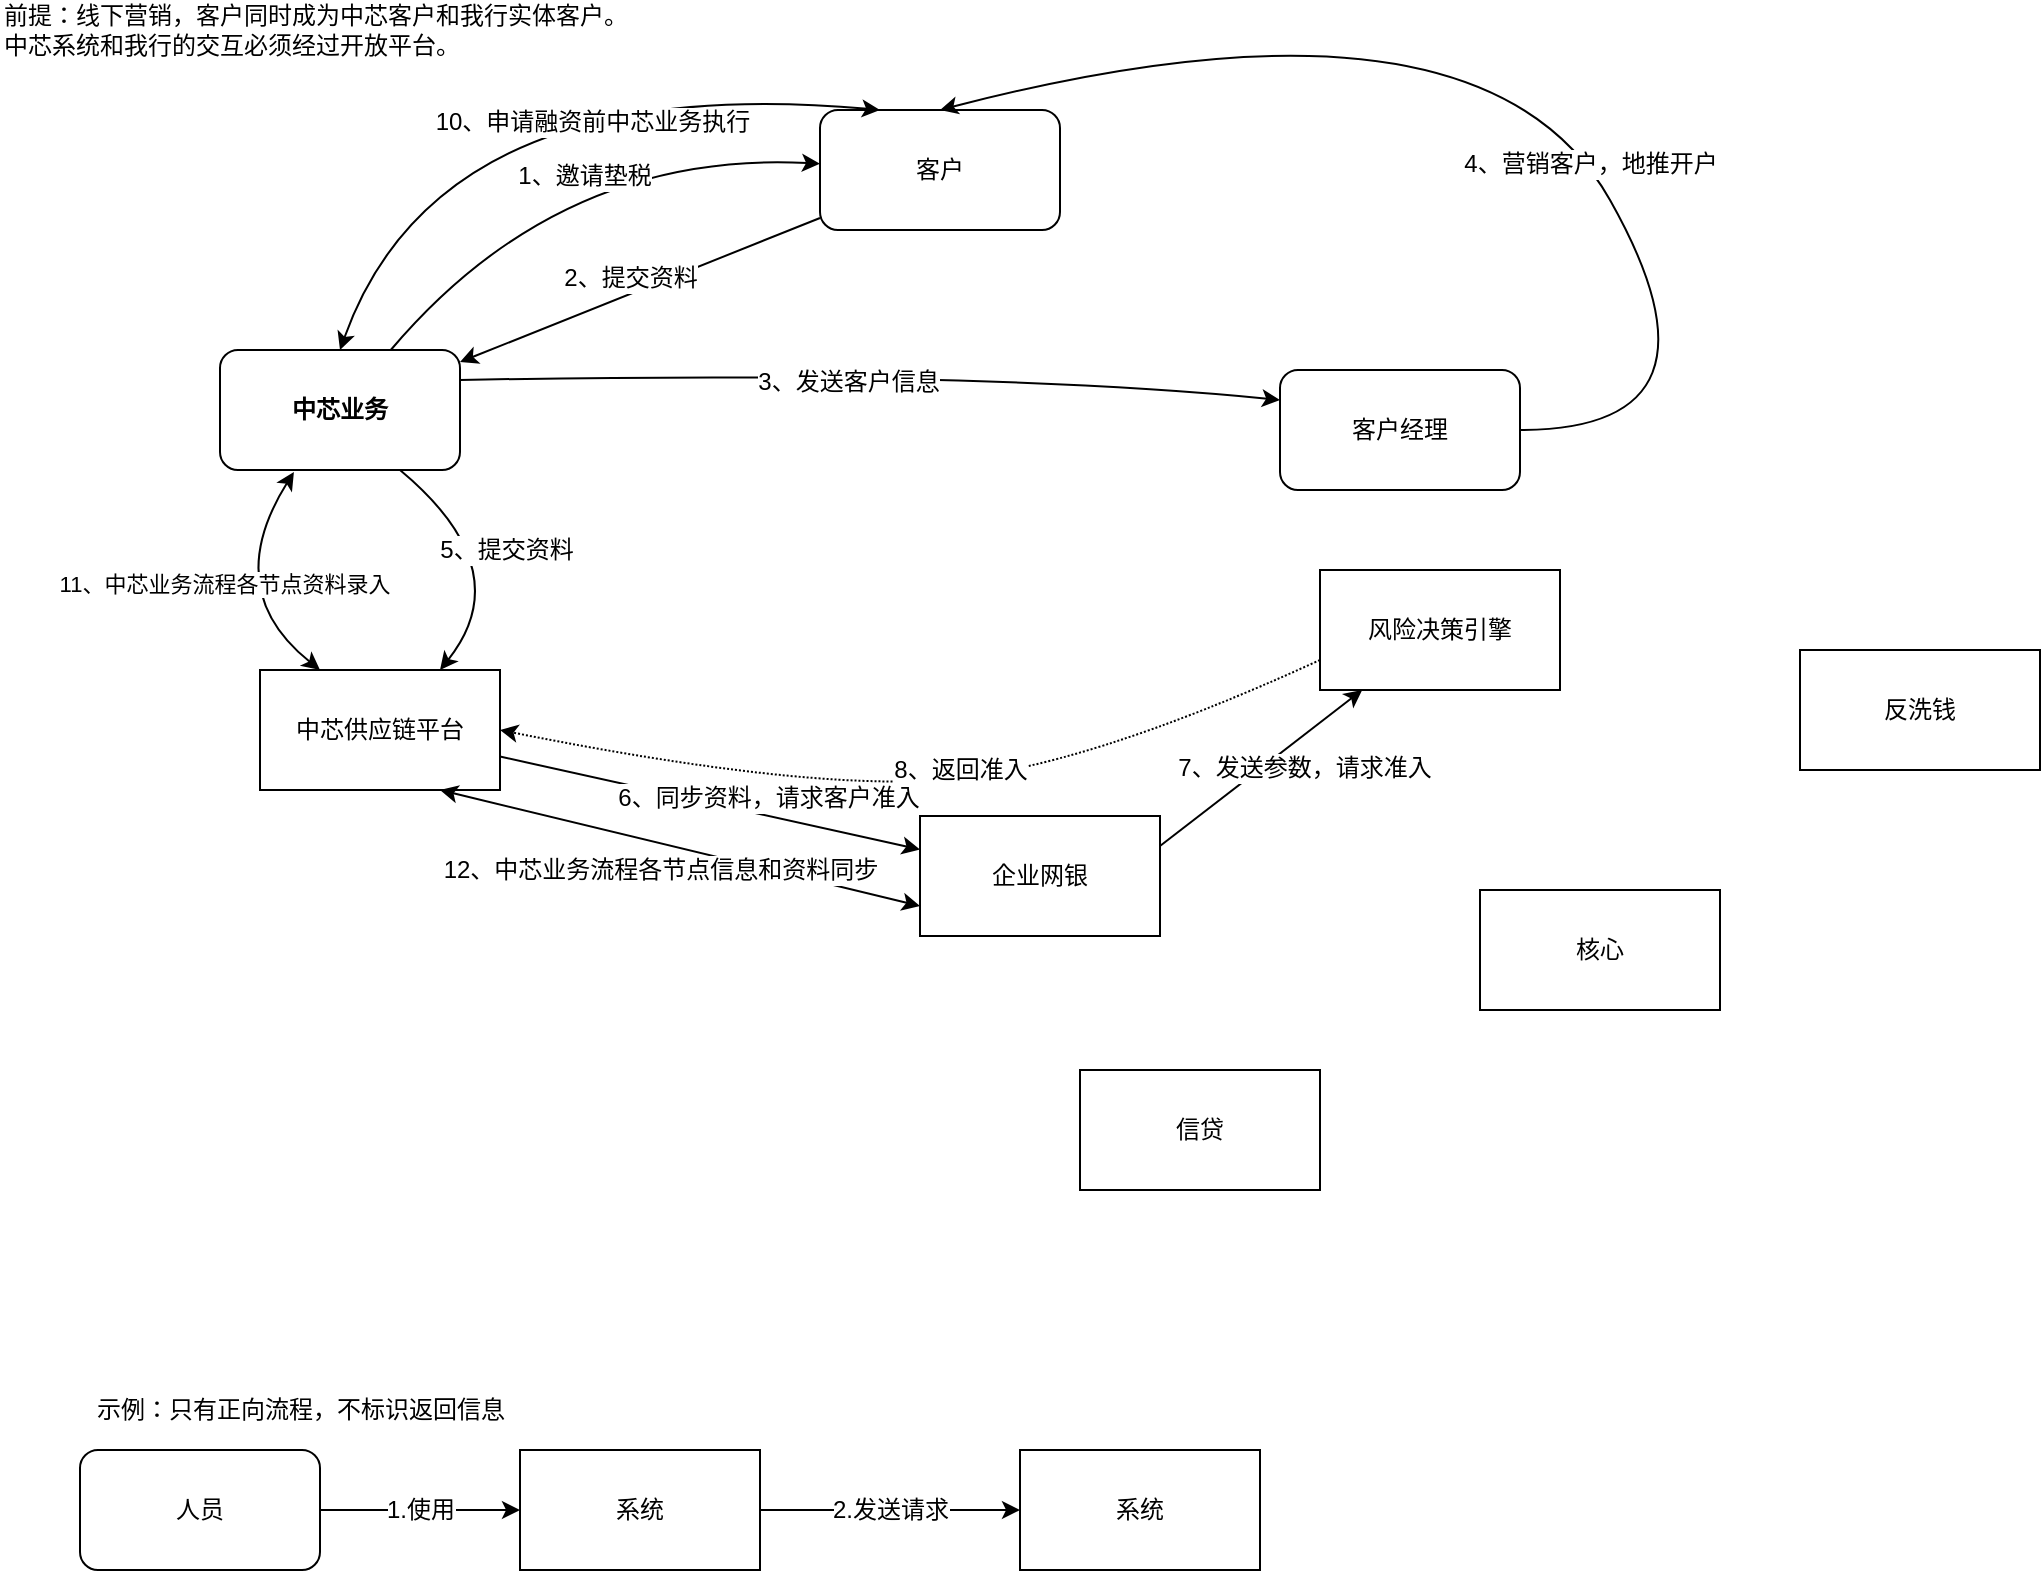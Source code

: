 <mxfile version="10.4.9" type="github"><diagram id="aRjuuvsSoChFvnb6_BR_" name="总体流程"><mxGraphModel dx="918" dy="664" grid="1" gridSize="10" guides="1" tooltips="1" connect="1" arrows="1" fold="1" page="1" pageScale="1" pageWidth="1169" pageHeight="827" math="0" shadow="0"><root><mxCell id="NMlYcJ3J9GoOxHMXc6hC-0"/><mxCell id="NMlYcJ3J9GoOxHMXc6hC-1" parent="NMlYcJ3J9GoOxHMXc6hC-0"/><mxCell id="avCGEmJyMW2alNWUHUKq-0" value="&lt;b&gt;中芯业务&lt;/b&gt;" style="rounded=1;whiteSpace=wrap;html=1;" parent="NMlYcJ3J9GoOxHMXc6hC-1" vertex="1"><mxGeometry x="130" y="180" width="120" height="60" as="geometry"/></mxCell><mxCell id="avCGEmJyMW2alNWUHUKq-1" value="客户" style="rounded=1;whiteSpace=wrap;html=1;" parent="NMlYcJ3J9GoOxHMXc6hC-1" vertex="1"><mxGeometry x="430" y="60" width="120" height="60" as="geometry"/></mxCell><mxCell id="avCGEmJyMW2alNWUHUKq-3" value="人员" style="rounded=1;whiteSpace=wrap;html=1;" parent="NMlYcJ3J9GoOxHMXc6hC-1" vertex="1"><mxGeometry x="60" y="730" width="120" height="60" as="geometry"/></mxCell><mxCell id="avCGEmJyMW2alNWUHUKq-9" value="" style="edgeStyle=orthogonalEdgeStyle;rounded=0;orthogonalLoop=1;jettySize=auto;html=1;" parent="NMlYcJ3J9GoOxHMXc6hC-1" source="avCGEmJyMW2alNWUHUKq-4" target="avCGEmJyMW2alNWUHUKq-8" edge="1"><mxGeometry relative="1" as="geometry"/></mxCell><mxCell id="avCGEmJyMW2alNWUHUKq-10" value="2.发送请求&lt;br&gt;" style="text;html=1;resizable=0;points=[];align=center;verticalAlign=middle;labelBackgroundColor=#ffffff;" parent="avCGEmJyMW2alNWUHUKq-9" vertex="1" connectable="0"><mxGeometry x="-0.25" y="1" relative="1" as="geometry"><mxPoint x="16" y="1" as="offset"/></mxGeometry></mxCell><mxCell id="avCGEmJyMW2alNWUHUKq-4" value="系统" style="rounded=0;whiteSpace=wrap;html=1;" parent="NMlYcJ3J9GoOxHMXc6hC-1" vertex="1"><mxGeometry x="280" y="730" width="120" height="60" as="geometry"/></mxCell><mxCell id="avCGEmJyMW2alNWUHUKq-8" value="系统" style="rounded=0;whiteSpace=wrap;html=1;" parent="NMlYcJ3J9GoOxHMXc6hC-1" vertex="1"><mxGeometry x="530" y="730" width="120" height="60" as="geometry"/></mxCell><mxCell id="avCGEmJyMW2alNWUHUKq-5" value="" style="endArrow=classic;html=1;" parent="NMlYcJ3J9GoOxHMXc6hC-1" source="avCGEmJyMW2alNWUHUKq-3" target="avCGEmJyMW2alNWUHUKq-4" edge="1"><mxGeometry width="50" height="50" relative="1" as="geometry"><mxPoint x="120" y="760" as="sourcePoint"/><mxPoint x="170" y="710" as="targetPoint"/></mxGeometry></mxCell><mxCell id="avCGEmJyMW2alNWUHUKq-6" value="1.使用&lt;br&gt;" style="text;html=1;resizable=0;points=[];align=center;verticalAlign=middle;labelBackgroundColor=#ffffff;" parent="avCGEmJyMW2alNWUHUKq-5" vertex="1" connectable="0"><mxGeometry x="0.28" y="1" relative="1" as="geometry"><mxPoint x="-14" y="1" as="offset"/></mxGeometry></mxCell><mxCell id="avCGEmJyMW2alNWUHUKq-11" value="示例：只有正向流程，不标识返回信息&lt;br&gt;" style="text;html=1;resizable=0;autosize=1;align=center;verticalAlign=middle;points=[];fillColor=none;strokeColor=none;rounded=0;" parent="NMlYcJ3J9GoOxHMXc6hC-1" vertex="1"><mxGeometry x="60" y="700" width="220" height="20" as="geometry"/></mxCell><mxCell id="avCGEmJyMW2alNWUHUKq-12" value="风险决策引擎" style="rounded=0;whiteSpace=wrap;html=1;" parent="NMlYcJ3J9GoOxHMXc6hC-1" vertex="1"><mxGeometry x="680" y="290" width="120" height="60" as="geometry"/></mxCell><mxCell id="0UZX7JJYxpJR1st8gM5f-0" value="信贷" style="rounded=0;whiteSpace=wrap;html=1;" parent="NMlYcJ3J9GoOxHMXc6hC-1" vertex="1"><mxGeometry x="560" y="540" width="120" height="60" as="geometry"/></mxCell><mxCell id="0UZX7JJYxpJR1st8gM5f-3" value="中芯供应链平台" style="rounded=0;whiteSpace=wrap;html=1;" parent="NMlYcJ3J9GoOxHMXc6hC-1" vertex="1"><mxGeometry x="150" y="340" width="120" height="60" as="geometry"/></mxCell><mxCell id="0UZX7JJYxpJR1st8gM5f-4" value="客户经理" style="rounded=1;whiteSpace=wrap;html=1;" parent="NMlYcJ3J9GoOxHMXc6hC-1" vertex="1"><mxGeometry x="660" y="190" width="120" height="60" as="geometry"/></mxCell><mxCell id="0UZX7JJYxpJR1st8gM5f-6" value="&lt;div style=&quot;text-align: left&quot;&gt;前提：线下营销，客户同时成为中芯客户和我行实体客户。&lt;/div&gt;&lt;div style=&quot;text-align: left&quot;&gt;中芯系统和我行的交互必须经过开放平台。&lt;/div&gt;" style="text;html=1;strokeColor=none;fillColor=none;align=left;verticalAlign=middle;whiteSpace=wrap;rounded=0;" parent="NMlYcJ3J9GoOxHMXc6hC-1" vertex="1"><mxGeometry x="20" y="10" width="410" height="20" as="geometry"/></mxCell><mxCell id="0UZX7JJYxpJR1st8gM5f-7" value="" style="curved=1;endArrow=classic;html=1;" parent="NMlYcJ3J9GoOxHMXc6hC-1" source="avCGEmJyMW2alNWUHUKq-0" target="avCGEmJyMW2alNWUHUKq-1" edge="1"><mxGeometry width="50" height="50" relative="1" as="geometry"><mxPoint x="300" y="130" as="sourcePoint"/><mxPoint x="350" y="80" as="targetPoint"/><Array as="points"><mxPoint x="300" y="80"/></Array></mxGeometry></mxCell><mxCell id="0UZX7JJYxpJR1st8gM5f-8" value="1、邀请垫税" style="text;html=1;resizable=0;points=[];align=center;verticalAlign=middle;labelBackgroundColor=#ffffff;" parent="0UZX7JJYxpJR1st8gM5f-7" vertex="1" connectable="0"><mxGeometry x="0.095" y="-12" relative="1" as="geometry"><mxPoint as="offset"/></mxGeometry></mxCell><mxCell id="0UZX7JJYxpJR1st8gM5f-9" value="" style="curved=1;endArrow=classic;html=1;" parent="NMlYcJ3J9GoOxHMXc6hC-1" source="avCGEmJyMW2alNWUHUKq-1" target="avCGEmJyMW2alNWUHUKq-0" edge="1"><mxGeometry width="50" height="50" relative="1" as="geometry"><mxPoint x="620" y="160" as="sourcePoint"/><mxPoint x="670" y="110" as="targetPoint"/><Array as="points"/></mxGeometry></mxCell><mxCell id="0UZX7JJYxpJR1st8gM5f-10" value="2、提交资料" style="text;html=1;resizable=0;points=[];align=center;verticalAlign=middle;labelBackgroundColor=#ffffff;" parent="0UZX7JJYxpJR1st8gM5f-9" vertex="1" connectable="0"><mxGeometry x="-0.213" y="-2" relative="1" as="geometry"><mxPoint x="-23" y="3" as="offset"/></mxGeometry></mxCell><mxCell id="KYM41-Yu8vmrKbiVa7fI-0" value="" style="curved=1;endArrow=classic;html=1;entryX=0;entryY=0.25;entryDx=0;entryDy=0;exitX=1;exitY=0.25;exitDx=0;exitDy=0;" edge="1" parent="NMlYcJ3J9GoOxHMXc6hC-1" source="avCGEmJyMW2alNWUHUKq-0" target="0UZX7JJYxpJR1st8gM5f-4"><mxGeometry width="50" height="50" relative="1" as="geometry"><mxPoint x="260" y="205" as="sourcePoint"/><mxPoint x="360" y="220" as="targetPoint"/><Array as="points"><mxPoint x="510" y="190"/></Array></mxGeometry></mxCell><mxCell id="KYM41-Yu8vmrKbiVa7fI-1" value="3、发送客户信息" style="text;html=1;resizable=0;points=[];align=center;verticalAlign=middle;labelBackgroundColor=#ffffff;" vertex="1" connectable="0" parent="KYM41-Yu8vmrKbiVa7fI-0"><mxGeometry x="-0.056" y="-4" relative="1" as="geometry"><mxPoint as="offset"/></mxGeometry></mxCell><mxCell id="KYM41-Yu8vmrKbiVa7fI-2" value="" style="curved=1;endArrow=classic;html=1;entryX=0.5;entryY=0;entryDx=0;entryDy=0;" edge="1" parent="NMlYcJ3J9GoOxHMXc6hC-1" source="0UZX7JJYxpJR1st8gM5f-4" target="avCGEmJyMW2alNWUHUKq-1"><mxGeometry width="50" height="50" relative="1" as="geometry"><mxPoint x="780" y="220" as="sourcePoint"/><mxPoint x="830" y="170" as="targetPoint"/><Array as="points"><mxPoint x="890" y="220"/><mxPoint x="760" y="-10"/></Array></mxGeometry></mxCell><mxCell id="KYM41-Yu8vmrKbiVa7fI-3" value="4、营销客户，地推开户" style="text;html=1;resizable=0;points=[];align=center;verticalAlign=middle;labelBackgroundColor=#ffffff;" vertex="1" connectable="0" parent="KYM41-Yu8vmrKbiVa7fI-2"><mxGeometry x="-0.196" relative="1" as="geometry"><mxPoint as="offset"/></mxGeometry></mxCell><mxCell id="KYM41-Yu8vmrKbiVa7fI-6" value="核心" style="rounded=0;whiteSpace=wrap;html=1;align=center;" vertex="1" parent="NMlYcJ3J9GoOxHMXc6hC-1"><mxGeometry x="760" y="450" width="120" height="60" as="geometry"/></mxCell><mxCell id="KYM41-Yu8vmrKbiVa7fI-7" value="" style="endArrow=classic;html=1;exitX=0.75;exitY=1;exitDx=0;exitDy=0;entryX=0.75;entryY=0;entryDx=0;entryDy=0;curved=1;" edge="1" parent="NMlYcJ3J9GoOxHMXc6hC-1" source="avCGEmJyMW2alNWUHUKq-0" target="0UZX7JJYxpJR1st8gM5f-3"><mxGeometry width="50" height="50" relative="1" as="geometry"><mxPoint x="310" y="340" as="sourcePoint"/><mxPoint x="360" y="290" as="targetPoint"/><Array as="points"><mxPoint x="280" y="290"/></Array></mxGeometry></mxCell><mxCell id="KYM41-Yu8vmrKbiVa7fI-8" value="5、提交资料" style="text;html=1;resizable=0;points=[];align=center;verticalAlign=middle;labelBackgroundColor=#ffffff;" vertex="1" connectable="0" parent="KYM41-Yu8vmrKbiVa7fI-7"><mxGeometry x="-0.071" y="3" relative="1" as="geometry"><mxPoint as="offset"/></mxGeometry></mxCell><mxCell id="KYM41-Yu8vmrKbiVa7fI-9" value="企业网银" style="rounded=0;whiteSpace=wrap;html=1;align=center;" vertex="1" parent="NMlYcJ3J9GoOxHMXc6hC-1"><mxGeometry x="480" y="413" width="120" height="60" as="geometry"/></mxCell><mxCell id="KYM41-Yu8vmrKbiVa7fI-10" value="反洗钱" style="rounded=0;whiteSpace=wrap;html=1;align=center;" vertex="1" parent="NMlYcJ3J9GoOxHMXc6hC-1"><mxGeometry x="920" y="330" width="120" height="60" as="geometry"/></mxCell><mxCell id="KYM41-Yu8vmrKbiVa7fI-12" value="" style="endArrow=classic;html=1;" edge="1" parent="NMlYcJ3J9GoOxHMXc6hC-1" source="0UZX7JJYxpJR1st8gM5f-3" target="KYM41-Yu8vmrKbiVa7fI-9"><mxGeometry width="50" height="50" relative="1" as="geometry"><mxPoint x="190" y="550" as="sourcePoint"/><mxPoint x="240" y="500" as="targetPoint"/></mxGeometry></mxCell><mxCell id="KYM41-Yu8vmrKbiVa7fI-13" value="6、同步资料，请求客户准入" style="text;html=1;resizable=0;points=[];align=center;verticalAlign=middle;labelBackgroundColor=#ffffff;" vertex="1" connectable="0" parent="KYM41-Yu8vmrKbiVa7fI-12"><mxGeometry x="0.389" y="1" relative="1" as="geometry"><mxPoint x="-12" y="-10.5" as="offset"/></mxGeometry></mxCell><mxCell id="KYM41-Yu8vmrKbiVa7fI-14" value="" style="endArrow=classic;html=1;exitX=1;exitY=0.25;exitDx=0;exitDy=0;" edge="1" parent="NMlYcJ3J9GoOxHMXc6hC-1" source="KYM41-Yu8vmrKbiVa7fI-9" target="avCGEmJyMW2alNWUHUKq-12"><mxGeometry width="50" height="50" relative="1" as="geometry"><mxPoint x="510" y="510" as="sourcePoint"/><mxPoint x="560" y="460" as="targetPoint"/></mxGeometry></mxCell><mxCell id="KYM41-Yu8vmrKbiVa7fI-15" value="7、发送参数，请求准入&lt;br&gt;" style="text;html=1;resizable=0;points=[];align=center;verticalAlign=middle;labelBackgroundColor=#ffffff;" vertex="1" connectable="0" parent="KYM41-Yu8vmrKbiVa7fI-14"><mxGeometry x="0.328" y="-4" relative="1" as="geometry"><mxPoint x="2" y="9.5" as="offset"/></mxGeometry></mxCell><mxCell id="KYM41-Yu8vmrKbiVa7fI-17" value="" style="curved=1;endArrow=classic;html=1;exitX=0;exitY=0.75;exitDx=0;exitDy=0;entryX=1;entryY=0.5;entryDx=0;entryDy=0;dashed=1;dashPattern=1 1;" edge="1" parent="NMlYcJ3J9GoOxHMXc6hC-1" source="avCGEmJyMW2alNWUHUKq-12" target="0UZX7JJYxpJR1st8gM5f-3"><mxGeometry width="50" height="50" relative="1" as="geometry"><mxPoint x="410" y="360" as="sourcePoint"/><mxPoint x="460" y="310" as="targetPoint"/><Array as="points"><mxPoint x="560" y="390"/><mxPoint x="420" y="400"/></Array></mxGeometry></mxCell><mxCell id="KYM41-Yu8vmrKbiVa7fI-18" value="8、返回准入" style="text;html=1;resizable=0;points=[];align=center;verticalAlign=middle;labelBackgroundColor=#ffffff;" vertex="1" connectable="0" parent="KYM41-Yu8vmrKbiVa7fI-17"><mxGeometry x="-0.365" y="-12" relative="1" as="geometry"><mxPoint x="-56" y="12" as="offset"/></mxGeometry></mxCell><mxCell id="KYM41-Yu8vmrKbiVa7fI-19" value="" style="endArrow=classic;startArrow=classic;html=1;curved=1;entryX=0.25;entryY=0;entryDx=0;entryDy=0;exitX=0.5;exitY=0;exitDx=0;exitDy=0;" edge="1" parent="NMlYcJ3J9GoOxHMXc6hC-1" source="avCGEmJyMW2alNWUHUKq-0" target="avCGEmJyMW2alNWUHUKq-1"><mxGeometry width="50" height="50" relative="1" as="geometry"><mxPoint x="190" y="120" as="sourcePoint"/><mxPoint x="240" y="70" as="targetPoint"/><Array as="points"><mxPoint x="240" y="40"/></Array></mxGeometry></mxCell><mxCell id="KYM41-Yu8vmrKbiVa7fI-20" value="10、申请融资前中芯业务执行" style="text;html=1;resizable=0;points=[];align=center;verticalAlign=middle;labelBackgroundColor=#ffffff;" vertex="1" connectable="0" parent="KYM41-Yu8vmrKbiVa7fI-19"><mxGeometry x="0.222" y="-19" relative="1" as="geometry"><mxPoint as="offset"/></mxGeometry></mxCell><mxCell id="KYM41-Yu8vmrKbiVa7fI-21" value="11、中芯业务流程各节点资料录入" style="endArrow=classic;startArrow=classic;html=1;entryX=0.308;entryY=1.017;entryDx=0;entryDy=0;exitX=0.25;exitY=0;exitDx=0;exitDy=0;entryPerimeter=0;curved=1;" edge="1" parent="NMlYcJ3J9GoOxHMXc6hC-1" source="0UZX7JJYxpJR1st8gM5f-3" target="avCGEmJyMW2alNWUHUKq-0"><mxGeometry width="50" height="50" relative="1" as="geometry"><mxPoint x="360" y="330" as="sourcePoint"/><mxPoint x="410" y="280" as="targetPoint"/><Array as="points"><mxPoint x="130" y="300"/></Array></mxGeometry></mxCell><mxCell id="KYM41-Yu8vmrKbiVa7fI-22" value="" style="endArrow=classic;startArrow=classic;html=1;entryX=0;entryY=0.75;entryDx=0;entryDy=0;exitX=0.75;exitY=1;exitDx=0;exitDy=0;" edge="1" parent="NMlYcJ3J9GoOxHMXc6hC-1" source="0UZX7JJYxpJR1st8gM5f-3" target="KYM41-Yu8vmrKbiVa7fI-9"><mxGeometry width="50" height="50" relative="1" as="geometry"><mxPoint x="340" y="540" as="sourcePoint"/><mxPoint x="390" y="490" as="targetPoint"/></mxGeometry></mxCell><mxCell id="KYM41-Yu8vmrKbiVa7fI-23" value="12、中芯业务流程各节点信息和资料同步" style="text;html=1;resizable=0;points=[];align=center;verticalAlign=middle;labelBackgroundColor=#ffffff;" vertex="1" connectable="0" parent="KYM41-Yu8vmrKbiVa7fI-22"><mxGeometry x="0.231" y="-1" relative="1" as="geometry"><mxPoint x="-37.5" y="3.5" as="offset"/></mxGeometry></mxCell></root></mxGraphModel></diagram></mxfile>